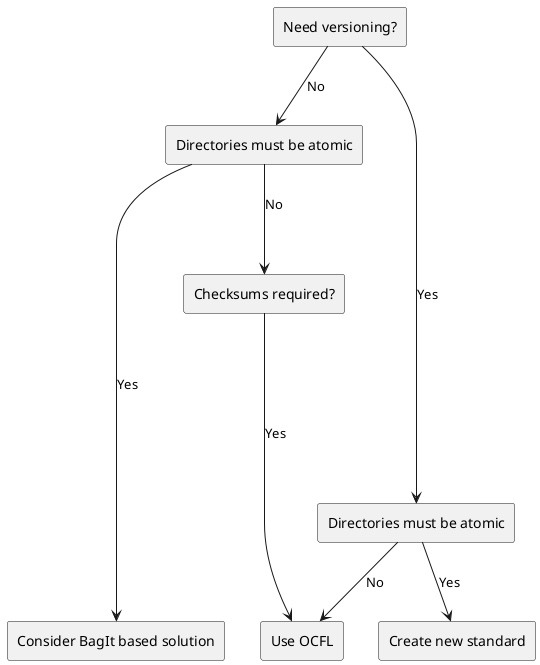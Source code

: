 
@startuml

rectangle "Need versioning?" as nv {

}



rectangle "Directories must be atomic" as atomic  {

}

rectangle "Directories must be atomic" as atomic2  {

}

rectangle "Checksums required?" as cr {

}

rectangle "Use OCFL" as ocfl {

}
rectangle "Consider BagIt based solution" as bagit {

}

rectangle "Create new standard" as ns {

}

nv -down-> atomic : No
atomic ---down---> bagit : Yes
atomic -down-> cr : No
cr -down-> ocfl : Yes
nv ---down---> atomic2 : Yes
atomic2 -down-> ocfl : No
atomic2 -down-> ns : Yes
@enduml

